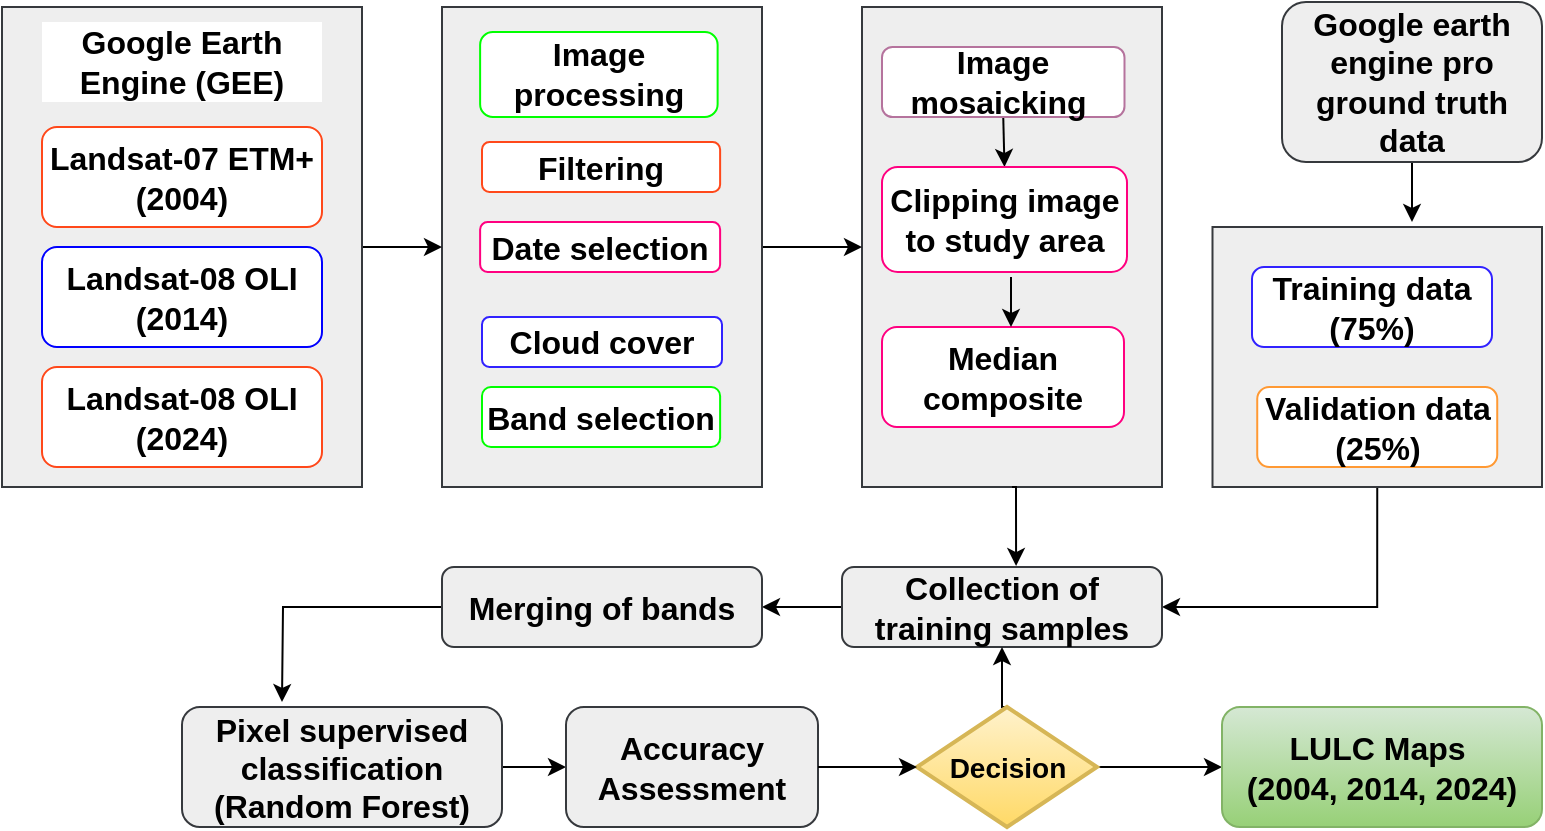 <mxfile version="28.0.3">
  <diagram name="Page-1" id="bkbml11WEsmU4Ul7aOmc">
    <mxGraphModel dx="872" dy="439" grid="1" gridSize="10" guides="1" tooltips="1" connect="1" arrows="1" fold="1" page="1" pageScale="1" pageWidth="827" pageHeight="1169" math="0" shadow="0">
      <root>
        <mxCell id="0" />
        <mxCell id="1" parent="0" />
        <mxCell id="zDOtt2aKJJ8Iyy-RlzUw-36" style="edgeStyle=orthogonalEdgeStyle;rounded=0;orthogonalLoop=1;jettySize=auto;html=1;exitX=0.5;exitY=1;exitDx=0;exitDy=0;entryX=1;entryY=0.5;entryDx=0;entryDy=0;" parent="1" source="zDOtt2aKJJ8Iyy-RlzUw-34" target="zDOtt2aKJJ8Iyy-RlzUw-11" edge="1">
          <mxGeometry relative="1" as="geometry" />
        </mxCell>
        <mxCell id="zDOtt2aKJJ8Iyy-RlzUw-34" value="" style="rounded=0;whiteSpace=wrap;html=1;fillColor=#eeeeee;strokeColor=#36393d;" parent="1" vertex="1">
          <mxGeometry x="625.25" y="642.5" width="164.75" height="130" as="geometry" />
        </mxCell>
        <mxCell id="zDOtt2aKJJ8Iyy-RlzUw-33" value="" style="rounded=0;whiteSpace=wrap;html=1;fillColor=#eeeeee;strokeColor=#36393d;" parent="1" vertex="1">
          <mxGeometry x="450" y="532.5" width="150" height="240" as="geometry" />
        </mxCell>
        <mxCell id="zDOtt2aKJJ8Iyy-RlzUw-39" style="edgeStyle=orthogonalEdgeStyle;rounded=0;orthogonalLoop=1;jettySize=auto;html=1;exitX=1;exitY=0.5;exitDx=0;exitDy=0;entryX=0;entryY=0.5;entryDx=0;entryDy=0;" parent="1" source="zDOtt2aKJJ8Iyy-RlzUw-29" target="zDOtt2aKJJ8Iyy-RlzUw-33" edge="1">
          <mxGeometry relative="1" as="geometry" />
        </mxCell>
        <mxCell id="zDOtt2aKJJ8Iyy-RlzUw-29" value="" style="rounded=0;whiteSpace=wrap;html=1;fillColor=#eeeeee;strokeColor=#36393d;" parent="1" vertex="1">
          <mxGeometry x="240" y="532.5" width="160" height="240" as="geometry" />
        </mxCell>
        <mxCell id="zDOtt2aKJJ8Iyy-RlzUw-38" style="edgeStyle=orthogonalEdgeStyle;rounded=0;orthogonalLoop=1;jettySize=auto;html=1;exitX=1;exitY=0.5;exitDx=0;exitDy=0;entryX=0;entryY=0.5;entryDx=0;entryDy=0;" parent="1" source="zDOtt2aKJJ8Iyy-RlzUw-30" target="zDOtt2aKJJ8Iyy-RlzUw-29" edge="1">
          <mxGeometry relative="1" as="geometry" />
        </mxCell>
        <mxCell id="zDOtt2aKJJ8Iyy-RlzUw-30" value="" style="rounded=0;whiteSpace=wrap;html=1;fillColor=#eeeeee;strokeColor=#36393d;" parent="1" vertex="1">
          <mxGeometry x="20" y="532.5" width="180" height="240" as="geometry" />
        </mxCell>
        <mxCell id="v_S5VonyDdlzh0pliYqW-12" style="edgeStyle=orthogonalEdgeStyle;rounded=0;orthogonalLoop=1;jettySize=auto;html=1;exitX=1;exitY=0.5;exitDx=0;exitDy=0;entryX=1;entryY=0.5;entryDx=0;entryDy=0;" parent="1" edge="1">
          <mxGeometry relative="1" as="geometry">
            <mxPoint x="590" y="145" as="sourcePoint" />
          </mxGeometry>
        </mxCell>
        <mxCell id="zDOtt2aKJJ8Iyy-RlzUw-3" value="&lt;b&gt;&lt;font style=&quot;font-size: 16px;&quot;&gt;Landsat-07 ETM+&lt;br&gt;(2004)&lt;/font&gt;&lt;/b&gt;" style="rounded=1;whiteSpace=wrap;html=1;strokeColor=#FF481A;" parent="1" vertex="1">
          <mxGeometry x="40" y="592.5" width="140" height="50" as="geometry" />
        </mxCell>
        <mxCell id="zDOtt2aKJJ8Iyy-RlzUw-5" value="&lt;b&gt;&lt;font style=&quot;font-size: 16px;&quot;&gt;Landsat-08 OLI&lt;br&gt;(2014)&lt;/font&gt;&lt;/b&gt;" style="rounded=1;whiteSpace=wrap;html=1;strokeColor=#0000FF;" parent="1" vertex="1">
          <mxGeometry x="40" y="652.5" width="140" height="50" as="geometry" />
        </mxCell>
        <mxCell id="zDOtt2aKJJ8Iyy-RlzUw-6" value="&lt;b&gt;&lt;font style=&quot;font-size: 16px;&quot;&gt;Landsat-08 OLI&lt;br&gt;(2024)&lt;/font&gt;&lt;/b&gt;" style="rounded=1;whiteSpace=wrap;html=1;strokeColor=#FF481A;" parent="1" vertex="1">
          <mxGeometry x="40" y="712.5" width="140" height="50" as="geometry" />
        </mxCell>
        <mxCell id="zDOtt2aKJJ8Iyy-RlzUw-40" style="edgeStyle=orthogonalEdgeStyle;rounded=0;orthogonalLoop=1;jettySize=auto;html=1;exitX=0.5;exitY=1;exitDx=0;exitDy=0;entryX=0.5;entryY=0;entryDx=0;entryDy=0;" parent="1" source="zDOtt2aKJJ8Iyy-RlzUw-8" target="zDOtt2aKJJ8Iyy-RlzUw-9" edge="1">
          <mxGeometry relative="1" as="geometry" />
        </mxCell>
        <mxCell id="zDOtt2aKJJ8Iyy-RlzUw-8" value="&lt;span style=&quot;font-size: 16px;&quot;&gt;&lt;b&gt;Image mosaicking&amp;nbsp;&lt;/b&gt;&lt;/span&gt;" style="rounded=1;whiteSpace=wrap;html=1;strokeColor=#B5739D;" parent="1" vertex="1">
          <mxGeometry x="460" y="552.5" width="121.25" height="35" as="geometry" />
        </mxCell>
        <mxCell id="zDOtt2aKJJ8Iyy-RlzUw-9" value="&lt;span style=&quot;font-size: 16px;&quot;&gt;&lt;b&gt;Clipping image to study area&lt;/b&gt;&lt;/span&gt;" style="rounded=1;whiteSpace=wrap;html=1;strokeColor=#FF0080;" parent="1" vertex="1">
          <mxGeometry x="460" y="612.5" width="122.5" height="52.5" as="geometry" />
        </mxCell>
        <mxCell id="zDOtt2aKJJ8Iyy-RlzUw-10" value="&lt;span style=&quot;font-size: 16px;&quot;&gt;&lt;b&gt;Median composite&lt;/b&gt;&lt;/span&gt;" style="rounded=1;whiteSpace=wrap;html=1;strokeColor=#FF0080;" parent="1" vertex="1">
          <mxGeometry x="460" y="692.5" width="121" height="50" as="geometry" />
        </mxCell>
        <mxCell id="zDOtt2aKJJ8Iyy-RlzUw-46" style="edgeStyle=orthogonalEdgeStyle;rounded=0;orthogonalLoop=1;jettySize=auto;html=1;exitX=0;exitY=0.5;exitDx=0;exitDy=0;entryX=1;entryY=0.5;entryDx=0;entryDy=0;" parent="1" source="zDOtt2aKJJ8Iyy-RlzUw-11" target="zDOtt2aKJJ8Iyy-RlzUw-12" edge="1">
          <mxGeometry relative="1" as="geometry" />
        </mxCell>
        <mxCell id="zDOtt2aKJJ8Iyy-RlzUw-11" value="&lt;span style=&quot;font-size: 16px;&quot;&gt;&lt;b&gt;Collection of training samples&lt;/b&gt;&lt;/span&gt;" style="rounded=1;whiteSpace=wrap;html=1;fillColor=#eeeeee;strokeColor=#36393d;" parent="1" vertex="1">
          <mxGeometry x="440" y="812.5" width="160" height="40" as="geometry" />
        </mxCell>
        <mxCell id="zDOtt2aKJJ8Iyy-RlzUw-47" style="edgeStyle=orthogonalEdgeStyle;rounded=0;orthogonalLoop=1;jettySize=auto;html=1;exitX=0;exitY=0.5;exitDx=0;exitDy=0;" parent="1" source="zDOtt2aKJJ8Iyy-RlzUw-12" edge="1">
          <mxGeometry relative="1" as="geometry">
            <mxPoint x="160" y="880" as="targetPoint" />
          </mxGeometry>
        </mxCell>
        <mxCell id="zDOtt2aKJJ8Iyy-RlzUw-12" value="&lt;span style=&quot;font-size: 16px;&quot;&gt;&lt;b&gt;Merging of bands&lt;/b&gt;&lt;/span&gt;" style="rounded=1;whiteSpace=wrap;html=1;fillColor=#eeeeee;strokeColor=#36393d;" parent="1" vertex="1">
          <mxGeometry x="240" y="812.5" width="160" height="40" as="geometry" />
        </mxCell>
        <mxCell id="zDOtt2aKJJ8Iyy-RlzUw-48" style="edgeStyle=orthogonalEdgeStyle;rounded=0;orthogonalLoop=1;jettySize=auto;html=1;exitX=1;exitY=0.5;exitDx=0;exitDy=0;entryX=0;entryY=0.5;entryDx=0;entryDy=0;" parent="1" source="zDOtt2aKJJ8Iyy-RlzUw-15" target="zDOtt2aKJJ8Iyy-RlzUw-18" edge="1">
          <mxGeometry relative="1" as="geometry" />
        </mxCell>
        <mxCell id="zDOtt2aKJJ8Iyy-RlzUw-15" value="&lt;span style=&quot;font-size: 16px;&quot;&gt;&lt;b&gt;Pixel supervised classification&lt;/b&gt;&lt;/span&gt;&lt;div&gt;&lt;span style=&quot;font-size: 16px;&quot;&gt;&lt;b&gt;(Random Forest)&lt;/b&gt;&lt;/span&gt;&lt;/div&gt;" style="rounded=1;whiteSpace=wrap;html=1;fillColor=#eeeeee;strokeColor=#36393d;" parent="1" vertex="1">
          <mxGeometry x="110" y="882.5" width="160" height="60" as="geometry" />
        </mxCell>
        <mxCell id="zDOtt2aKJJ8Iyy-RlzUw-45" style="edgeStyle=orthogonalEdgeStyle;rounded=0;orthogonalLoop=1;jettySize=auto;html=1;exitX=0.5;exitY=1;exitDx=0;exitDy=0;" parent="1" source="zDOtt2aKJJ8Iyy-RlzUw-17" edge="1">
          <mxGeometry relative="1" as="geometry">
            <mxPoint x="725" y="640" as="targetPoint" />
          </mxGeometry>
        </mxCell>
        <mxCell id="zDOtt2aKJJ8Iyy-RlzUw-17" value="&lt;span style=&quot;font-size: 16px;&quot;&gt;&lt;b&gt;Google earth engine pro ground truth data&lt;/b&gt;&lt;/span&gt;" style="rounded=1;whiteSpace=wrap;html=1;rotation=0;fillColor=#eeeeee;strokeColor=#36393d;" parent="1" vertex="1">
          <mxGeometry x="660" y="530" width="130" height="80" as="geometry" />
        </mxCell>
        <mxCell id="zDOtt2aKJJ8Iyy-RlzUw-18" value="&lt;span style=&quot;font-size: 16px;&quot;&gt;&lt;b&gt;Accuracy Assessment&lt;/b&gt;&lt;/span&gt;" style="rounded=1;whiteSpace=wrap;html=1;fillColor=#eeeeee;strokeColor=#36393d;" parent="1" vertex="1">
          <mxGeometry x="302" y="882.5" width="126" height="60" as="geometry" />
        </mxCell>
        <mxCell id="zDOtt2aKJJ8Iyy-RlzUw-20" value="&lt;span style=&quot;font-size: 16px;&quot;&gt;&lt;b&gt;Training data (75%)&lt;/b&gt;&lt;/span&gt;" style="rounded=1;whiteSpace=wrap;html=1;strokeColor=#3122FF;" parent="1" vertex="1">
          <mxGeometry x="645" y="662.5" width="120" height="40" as="geometry" />
        </mxCell>
        <mxCell id="zDOtt2aKJJ8Iyy-RlzUw-21" value="&lt;span style=&quot;font-size: 16px;&quot;&gt;&lt;b&gt;Validation data (25%)&lt;/b&gt;&lt;/span&gt;" style="rounded=1;whiteSpace=wrap;html=1;glass=0;strokeColor=#FF9933;" parent="1" vertex="1">
          <mxGeometry x="647.62" y="722.5" width="120" height="40" as="geometry" />
        </mxCell>
        <mxCell id="zDOtt2aKJJ8Iyy-RlzUw-50" style="edgeStyle=orthogonalEdgeStyle;rounded=0;orthogonalLoop=1;jettySize=auto;html=1;exitX=0.5;exitY=0;exitDx=0;exitDy=0;exitPerimeter=0;entryX=0.5;entryY=1;entryDx=0;entryDy=0;" parent="1" source="zDOtt2aKJJ8Iyy-RlzUw-22" target="zDOtt2aKJJ8Iyy-RlzUw-11" edge="1">
          <mxGeometry relative="1" as="geometry" />
        </mxCell>
        <mxCell id="zDOtt2aKJJ8Iyy-RlzUw-51" style="edgeStyle=orthogonalEdgeStyle;rounded=0;orthogonalLoop=1;jettySize=auto;html=1;exitX=1;exitY=0.5;exitDx=0;exitDy=0;exitPerimeter=0;entryX=0;entryY=0.5;entryDx=0;entryDy=0;" parent="1" source="zDOtt2aKJJ8Iyy-RlzUw-22" target="zDOtt2aKJJ8Iyy-RlzUw-23" edge="1">
          <mxGeometry relative="1" as="geometry" />
        </mxCell>
        <mxCell id="zDOtt2aKJJ8Iyy-RlzUw-22" value="&lt;b&gt;&lt;font style=&quot;font-size: 14px;&quot;&gt;Decision&lt;/font&gt;&lt;/b&gt;" style="strokeWidth=2;html=1;shape=mxgraph.flowchart.decision;whiteSpace=wrap;fillColor=#fff2cc;strokeColor=#d6b656;gradientColor=#ffd966;" parent="1" vertex="1">
          <mxGeometry x="477.5" y="882.5" width="90" height="60" as="geometry" />
        </mxCell>
        <mxCell id="zDOtt2aKJJ8Iyy-RlzUw-23" value="&lt;span style=&quot;font-size: 16px;&quot;&gt;&lt;b&gt;LULC Maps&amp;nbsp;&lt;/b&gt;&lt;/span&gt;&lt;div&gt;&lt;span style=&quot;font-size: 16px;&quot;&gt;&lt;b&gt;(2004, 2014, 2024)&lt;/b&gt;&lt;/span&gt;&lt;/div&gt;" style="rounded=1;whiteSpace=wrap;html=1;fillColor=#d5e8d4;strokeColor=#82b366;gradientColor=#97d077;" parent="1" vertex="1">
          <mxGeometry x="630" y="882.5" width="160" height="60" as="geometry" />
        </mxCell>
        <mxCell id="zDOtt2aKJJ8Iyy-RlzUw-24" value="&lt;span style=&quot;font-size: 16px;&quot;&gt;&lt;b&gt;Image processing&lt;/b&gt;&lt;/span&gt;" style="rounded=1;whiteSpace=wrap;html=1;strokeColor=#00FF00;" parent="1" vertex="1">
          <mxGeometry x="259.06" y="545" width="118.75" height="42.5" as="geometry" />
        </mxCell>
        <mxCell id="zDOtt2aKJJ8Iyy-RlzUw-25" value="&lt;span style=&quot;font-size: 16px;&quot;&gt;&lt;b&gt;Filtering&lt;/b&gt;&lt;/span&gt;" style="rounded=1;whiteSpace=wrap;html=1;strokeColor=#FF481A;" parent="1" vertex="1">
          <mxGeometry x="260" y="600" width="119.06" height="25" as="geometry" />
        </mxCell>
        <mxCell id="zDOtt2aKJJ8Iyy-RlzUw-26" value="&lt;span style=&quot;font-size: 16px;&quot;&gt;&lt;b&gt;Date selection&lt;/b&gt;&lt;/span&gt;" style="rounded=1;whiteSpace=wrap;html=1;strokeColor=#FF0080;" parent="1" vertex="1">
          <mxGeometry x="259.06" y="640" width="120" height="25" as="geometry" />
        </mxCell>
        <mxCell id="zDOtt2aKJJ8Iyy-RlzUw-27" value="&lt;span style=&quot;font-size: 16px;&quot;&gt;&lt;b&gt;Cloud cover&lt;/b&gt;&lt;/span&gt;" style="rounded=1;whiteSpace=wrap;html=1;strokeColor=#3122FF;" parent="1" vertex="1">
          <mxGeometry x="260" y="687.5" width="120" height="25" as="geometry" />
        </mxCell>
        <mxCell id="zDOtt2aKJJ8Iyy-RlzUw-28" value="&lt;span style=&quot;font-size: 16px;&quot;&gt;&lt;b&gt;Band selection&lt;/b&gt;&lt;/span&gt;" style="rounded=1;whiteSpace=wrap;html=1;strokeColor=#00FF00;" parent="1" vertex="1">
          <mxGeometry x="260" y="722.5" width="119.06" height="30" as="geometry" />
        </mxCell>
        <mxCell id="zDOtt2aKJJ8Iyy-RlzUw-32" value="&lt;b&gt;&lt;font style=&quot;font-size: 16px;&quot;&gt;Google Earth Engine (GEE)&lt;/font&gt;&lt;/b&gt;" style="rounded=0;whiteSpace=wrap;html=1;strokeColor=none;" parent="1" vertex="1">
          <mxGeometry x="40" y="540" width="140" height="40" as="geometry" />
        </mxCell>
        <mxCell id="zDOtt2aKJJ8Iyy-RlzUw-37" style="edgeStyle=orthogonalEdgeStyle;rounded=0;orthogonalLoop=1;jettySize=auto;html=1;exitX=0.5;exitY=1;exitDx=0;exitDy=0;entryX=0.544;entryY=-0.012;entryDx=0;entryDy=0;entryPerimeter=0;" parent="1" source="zDOtt2aKJJ8Iyy-RlzUw-33" target="zDOtt2aKJJ8Iyy-RlzUw-11" edge="1">
          <mxGeometry relative="1" as="geometry" />
        </mxCell>
        <mxCell id="zDOtt2aKJJ8Iyy-RlzUw-44" style="edgeStyle=orthogonalEdgeStyle;rounded=0;orthogonalLoop=1;jettySize=auto;html=1;exitX=0.5;exitY=1;exitDx=0;exitDy=0;entryX=0.5;entryY=0;entryDx=0;entryDy=0;" parent="1" edge="1">
          <mxGeometry relative="1" as="geometry">
            <mxPoint x="524.5" y="667.5" as="sourcePoint" />
            <mxPoint x="524.5" y="692.5" as="targetPoint" />
          </mxGeometry>
        </mxCell>
        <mxCell id="zDOtt2aKJJ8Iyy-RlzUw-49" style="edgeStyle=orthogonalEdgeStyle;rounded=0;orthogonalLoop=1;jettySize=auto;html=1;exitX=1;exitY=0.5;exitDx=0;exitDy=0;entryX=0;entryY=0.5;entryDx=0;entryDy=0;entryPerimeter=0;" parent="1" source="zDOtt2aKJJ8Iyy-RlzUw-18" target="zDOtt2aKJJ8Iyy-RlzUw-22" edge="1">
          <mxGeometry relative="1" as="geometry" />
        </mxCell>
      </root>
    </mxGraphModel>
  </diagram>
</mxfile>
